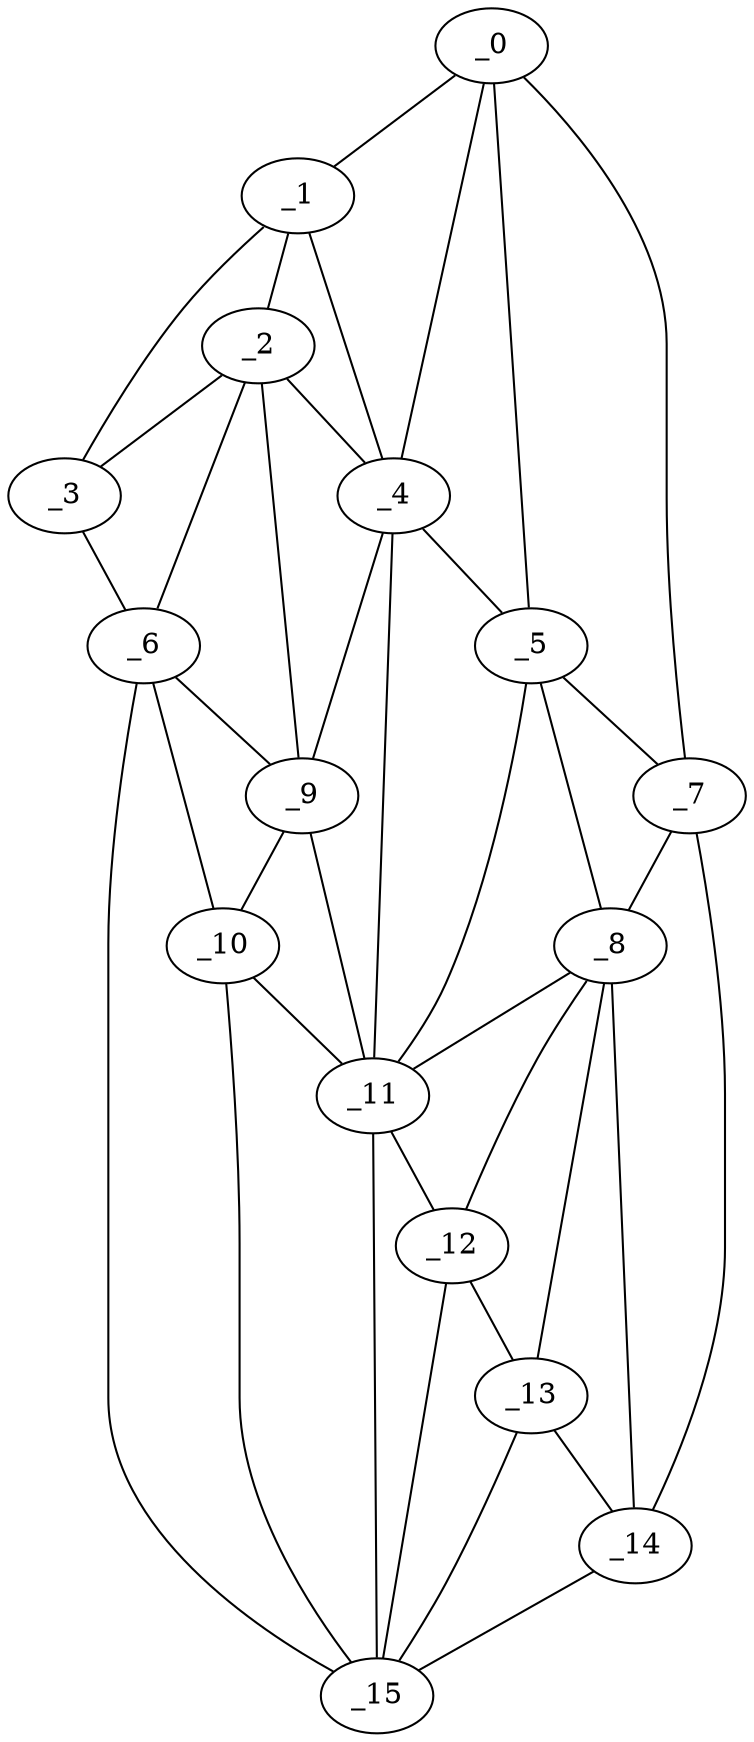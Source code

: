 graph "obj43__60.gxl" {
	_0	 [x=18,
		y=12];
	_1	 [x=35,
		y=87];
	_0 -- _1	 [valence=1];
	_4	 [x=48,
		y=44];
	_0 -- _4	 [valence=1];
	_5	 [x=55,
		y=38];
	_0 -- _5	 [valence=2];
	_7	 [x=60,
		y=3];
	_0 -- _7	 [valence=1];
	_2	 [x=44,
		y=93];
	_1 -- _2	 [valence=2];
	_3	 [x=47,
		y=101];
	_1 -- _3	 [valence=1];
	_1 -- _4	 [valence=2];
	_2 -- _3	 [valence=1];
	_2 -- _4	 [valence=2];
	_6	 [x=58,
		y=103];
	_2 -- _6	 [valence=2];
	_9	 [x=87,
		y=93];
	_2 -- _9	 [valence=2];
	_3 -- _6	 [valence=1];
	_4 -- _5	 [valence=2];
	_4 -- _9	 [valence=1];
	_11	 [x=100,
		y=66];
	_4 -- _11	 [valence=2];
	_5 -- _7	 [valence=2];
	_8	 [x=86,
		y=35];
	_5 -- _8	 [valence=2];
	_5 -- _11	 [valence=1];
	_6 -- _9	 [valence=1];
	_10	 [x=90,
		y=99];
	_6 -- _10	 [valence=1];
	_15	 [x=105,
		y=111];
	_6 -- _15	 [valence=1];
	_7 -- _8	 [valence=1];
	_14	 [x=105,
		y=14];
	_7 -- _14	 [valence=1];
	_8 -- _11	 [valence=1];
	_12	 [x=102,
		y=59];
	_8 -- _12	 [valence=2];
	_13	 [x=103,
		y=46];
	_8 -- _13	 [valence=1];
	_8 -- _14	 [valence=1];
	_9 -- _10	 [valence=1];
	_9 -- _11	 [valence=2];
	_10 -- _11	 [valence=2];
	_10 -- _15	 [valence=2];
	_11 -- _12	 [valence=2];
	_11 -- _15	 [valence=1];
	_12 -- _13	 [valence=2];
	_12 -- _15	 [valence=2];
	_13 -- _14	 [valence=2];
	_13 -- _15	 [valence=1];
	_14 -- _15	 [valence=1];
}
